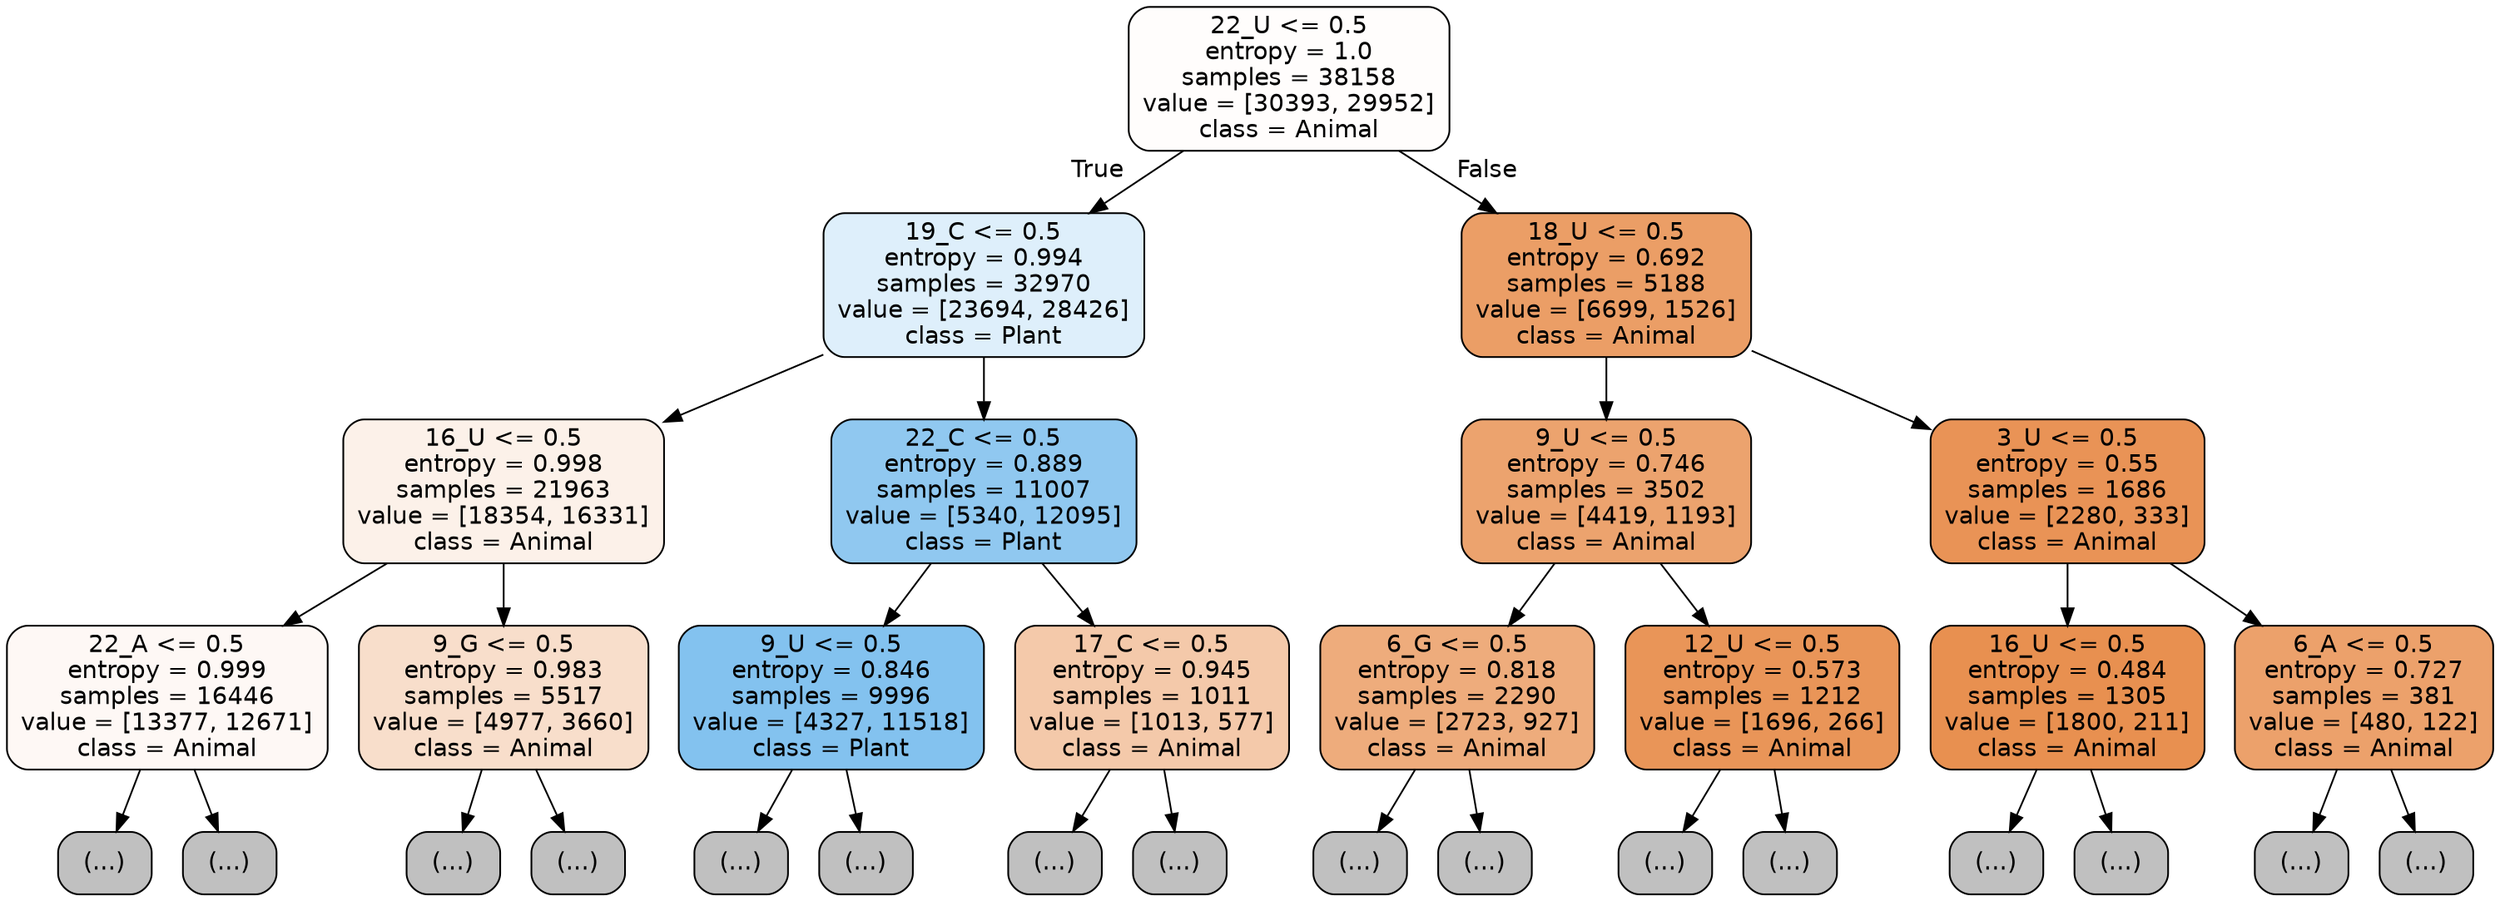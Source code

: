 digraph Tree {
node [shape=box, style="filled, rounded", color="black", fontname="helvetica"] ;
edge [fontname="helvetica"] ;
0 [label="22_U <= 0.5\nentropy = 1.0\nsamples = 38158\nvalue = [30393, 29952]\nclass = Animal", fillcolor="#fffdfc"] ;
1 [label="19_C <= 0.5\nentropy = 0.994\nsamples = 32970\nvalue = [23694, 28426]\nclass = Plant", fillcolor="#deeffb"] ;
0 -> 1 [labeldistance=2.5, labelangle=45, headlabel="True"] ;
2 [label="16_U <= 0.5\nentropy = 0.998\nsamples = 21963\nvalue = [18354, 16331]\nclass = Animal", fillcolor="#fcf1e9"] ;
1 -> 2 ;
3 [label="22_A <= 0.5\nentropy = 0.999\nsamples = 16446\nvalue = [13377, 12671]\nclass = Animal", fillcolor="#fef8f5"] ;
2 -> 3 ;
4 [label="(...)", fillcolor="#C0C0C0"] ;
3 -> 4 ;
6969 [label="(...)", fillcolor="#C0C0C0"] ;
3 -> 6969 ;
7952 [label="9_G <= 0.5\nentropy = 0.983\nsamples = 5517\nvalue = [4977, 3660]\nclass = Animal", fillcolor="#f8decb"] ;
2 -> 7952 ;
7953 [label="(...)", fillcolor="#C0C0C0"] ;
7952 -> 7953 ;
10094 [label="(...)", fillcolor="#C0C0C0"] ;
7952 -> 10094 ;
10901 [label="22_C <= 0.5\nentropy = 0.889\nsamples = 11007\nvalue = [5340, 12095]\nclass = Plant", fillcolor="#90c8f0"] ;
1 -> 10901 ;
10902 [label="9_U <= 0.5\nentropy = 0.846\nsamples = 9996\nvalue = [4327, 11518]\nclass = Plant", fillcolor="#83c2ef"] ;
10901 -> 10902 ;
10903 [label="(...)", fillcolor="#C0C0C0"] ;
10902 -> 10903 ;
13090 [label="(...)", fillcolor="#C0C0C0"] ;
10902 -> 13090 ;
13987 [label="17_C <= 0.5\nentropy = 0.945\nsamples = 1011\nvalue = [1013, 577]\nclass = Animal", fillcolor="#f4c9aa"] ;
10901 -> 13987 ;
13988 [label="(...)", fillcolor="#C0C0C0"] ;
13987 -> 13988 ;
14439 [label="(...)", fillcolor="#C0C0C0"] ;
13987 -> 14439 ;
14548 [label="18_U <= 0.5\nentropy = 0.692\nsamples = 5188\nvalue = [6699, 1526]\nclass = Animal", fillcolor="#eb9e66"] ;
0 -> 14548 [labeldistance=2.5, labelangle=-45, headlabel="False"] ;
14549 [label="9_U <= 0.5\nentropy = 0.746\nsamples = 3502\nvalue = [4419, 1193]\nclass = Animal", fillcolor="#eca36e"] ;
14548 -> 14549 ;
14550 [label="6_G <= 0.5\nentropy = 0.818\nsamples = 2290\nvalue = [2723, 927]\nclass = Animal", fillcolor="#eeac7c"] ;
14549 -> 14550 ;
14551 [label="(...)", fillcolor="#C0C0C0"] ;
14550 -> 14551 ;
15296 [label="(...)", fillcolor="#C0C0C0"] ;
14550 -> 15296 ;
15581 [label="12_U <= 0.5\nentropy = 0.573\nsamples = 1212\nvalue = [1696, 266]\nclass = Animal", fillcolor="#e99558"] ;
14549 -> 15581 ;
15582 [label="(...)", fillcolor="#C0C0C0"] ;
15581 -> 15582 ;
15907 [label="(...)", fillcolor="#C0C0C0"] ;
15581 -> 15907 ;
15990 [label="3_U <= 0.5\nentropy = 0.55\nsamples = 1686\nvalue = [2280, 333]\nclass = Animal", fillcolor="#e99356"] ;
14548 -> 15990 ;
15991 [label="16_U <= 0.5\nentropy = 0.484\nsamples = 1305\nvalue = [1800, 211]\nclass = Animal", fillcolor="#e89050"] ;
15990 -> 15991 ;
15992 [label="(...)", fillcolor="#C0C0C0"] ;
15991 -> 15992 ;
16245 [label="(...)", fillcolor="#C0C0C0"] ;
15991 -> 16245 ;
16312 [label="6_A <= 0.5\nentropy = 0.727\nsamples = 381\nvalue = [480, 122]\nclass = Animal", fillcolor="#eca16b"] ;
15990 -> 16312 ;
16313 [label="(...)", fillcolor="#C0C0C0"] ;
16312 -> 16313 ;
16438 [label="(...)", fillcolor="#C0C0C0"] ;
16312 -> 16438 ;
}